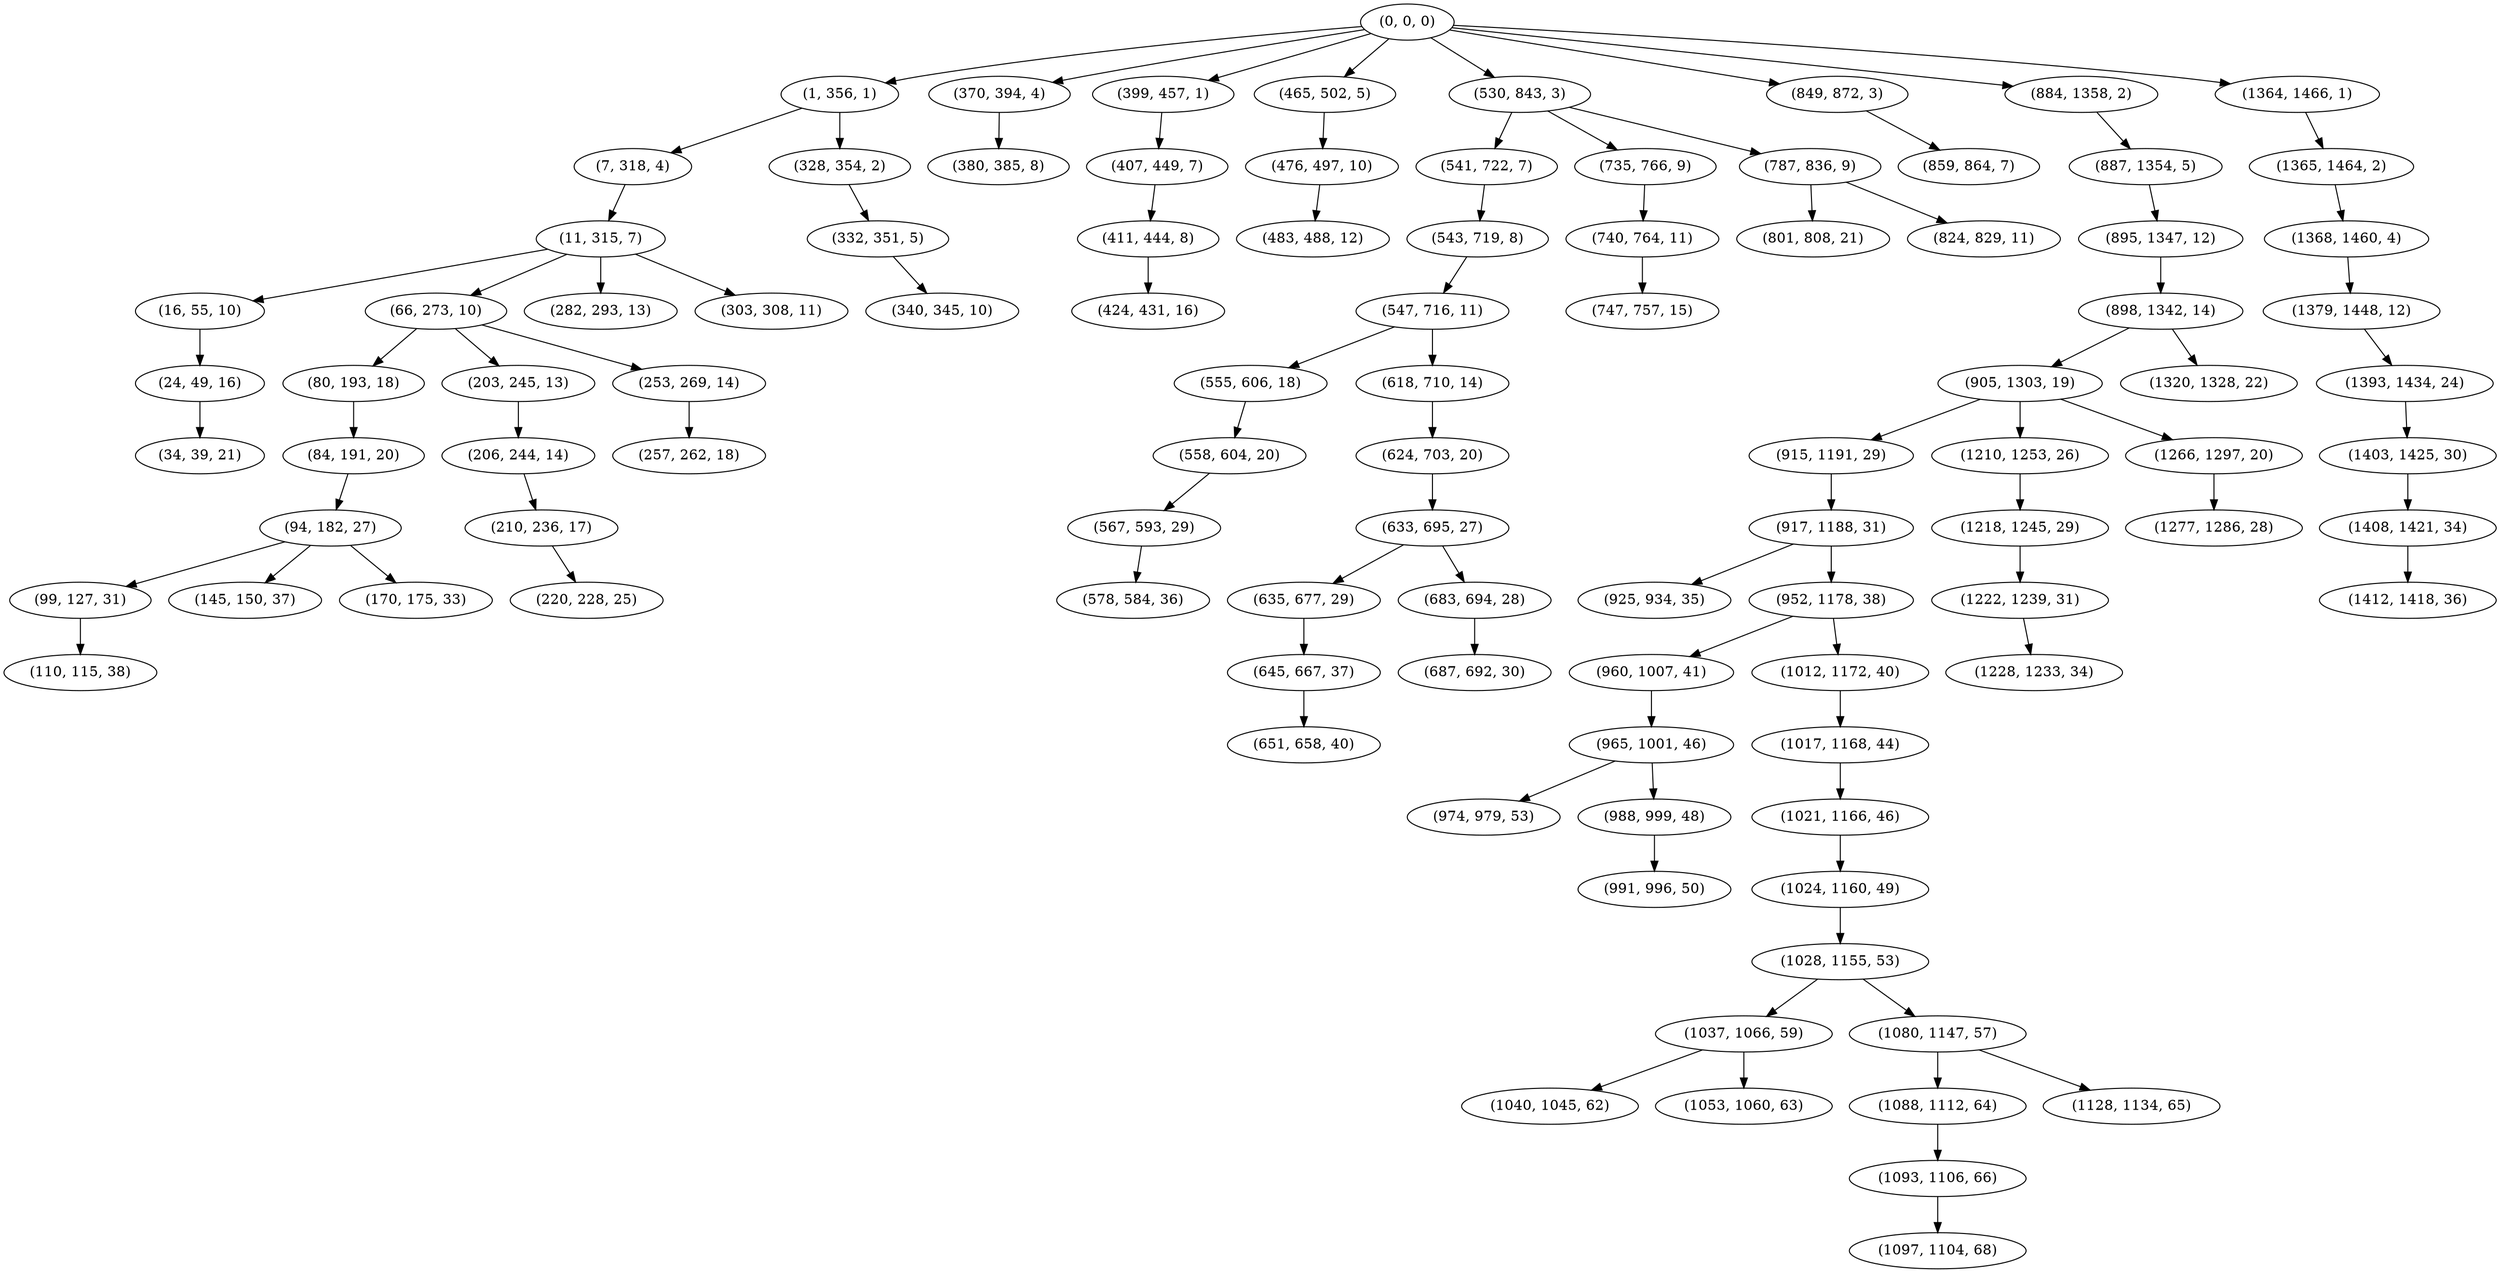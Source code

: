 digraph tree {
    "(0, 0, 0)";
    "(1, 356, 1)";
    "(7, 318, 4)";
    "(11, 315, 7)";
    "(16, 55, 10)";
    "(24, 49, 16)";
    "(34, 39, 21)";
    "(66, 273, 10)";
    "(80, 193, 18)";
    "(84, 191, 20)";
    "(94, 182, 27)";
    "(99, 127, 31)";
    "(110, 115, 38)";
    "(145, 150, 37)";
    "(170, 175, 33)";
    "(203, 245, 13)";
    "(206, 244, 14)";
    "(210, 236, 17)";
    "(220, 228, 25)";
    "(253, 269, 14)";
    "(257, 262, 18)";
    "(282, 293, 13)";
    "(303, 308, 11)";
    "(328, 354, 2)";
    "(332, 351, 5)";
    "(340, 345, 10)";
    "(370, 394, 4)";
    "(380, 385, 8)";
    "(399, 457, 1)";
    "(407, 449, 7)";
    "(411, 444, 8)";
    "(424, 431, 16)";
    "(465, 502, 5)";
    "(476, 497, 10)";
    "(483, 488, 12)";
    "(530, 843, 3)";
    "(541, 722, 7)";
    "(543, 719, 8)";
    "(547, 716, 11)";
    "(555, 606, 18)";
    "(558, 604, 20)";
    "(567, 593, 29)";
    "(578, 584, 36)";
    "(618, 710, 14)";
    "(624, 703, 20)";
    "(633, 695, 27)";
    "(635, 677, 29)";
    "(645, 667, 37)";
    "(651, 658, 40)";
    "(683, 694, 28)";
    "(687, 692, 30)";
    "(735, 766, 9)";
    "(740, 764, 11)";
    "(747, 757, 15)";
    "(787, 836, 9)";
    "(801, 808, 21)";
    "(824, 829, 11)";
    "(849, 872, 3)";
    "(859, 864, 7)";
    "(884, 1358, 2)";
    "(887, 1354, 5)";
    "(895, 1347, 12)";
    "(898, 1342, 14)";
    "(905, 1303, 19)";
    "(915, 1191, 29)";
    "(917, 1188, 31)";
    "(925, 934, 35)";
    "(952, 1178, 38)";
    "(960, 1007, 41)";
    "(965, 1001, 46)";
    "(974, 979, 53)";
    "(988, 999, 48)";
    "(991, 996, 50)";
    "(1012, 1172, 40)";
    "(1017, 1168, 44)";
    "(1021, 1166, 46)";
    "(1024, 1160, 49)";
    "(1028, 1155, 53)";
    "(1037, 1066, 59)";
    "(1040, 1045, 62)";
    "(1053, 1060, 63)";
    "(1080, 1147, 57)";
    "(1088, 1112, 64)";
    "(1093, 1106, 66)";
    "(1097, 1104, 68)";
    "(1128, 1134, 65)";
    "(1210, 1253, 26)";
    "(1218, 1245, 29)";
    "(1222, 1239, 31)";
    "(1228, 1233, 34)";
    "(1266, 1297, 20)";
    "(1277, 1286, 28)";
    "(1320, 1328, 22)";
    "(1364, 1466, 1)";
    "(1365, 1464, 2)";
    "(1368, 1460, 4)";
    "(1379, 1448, 12)";
    "(1393, 1434, 24)";
    "(1403, 1425, 30)";
    "(1408, 1421, 34)";
    "(1412, 1418, 36)";
    "(0, 0, 0)" -> "(1, 356, 1)";
    "(0, 0, 0)" -> "(370, 394, 4)";
    "(0, 0, 0)" -> "(399, 457, 1)";
    "(0, 0, 0)" -> "(465, 502, 5)";
    "(0, 0, 0)" -> "(530, 843, 3)";
    "(0, 0, 0)" -> "(849, 872, 3)";
    "(0, 0, 0)" -> "(884, 1358, 2)";
    "(0, 0, 0)" -> "(1364, 1466, 1)";
    "(1, 356, 1)" -> "(7, 318, 4)";
    "(1, 356, 1)" -> "(328, 354, 2)";
    "(7, 318, 4)" -> "(11, 315, 7)";
    "(11, 315, 7)" -> "(16, 55, 10)";
    "(11, 315, 7)" -> "(66, 273, 10)";
    "(11, 315, 7)" -> "(282, 293, 13)";
    "(11, 315, 7)" -> "(303, 308, 11)";
    "(16, 55, 10)" -> "(24, 49, 16)";
    "(24, 49, 16)" -> "(34, 39, 21)";
    "(66, 273, 10)" -> "(80, 193, 18)";
    "(66, 273, 10)" -> "(203, 245, 13)";
    "(66, 273, 10)" -> "(253, 269, 14)";
    "(80, 193, 18)" -> "(84, 191, 20)";
    "(84, 191, 20)" -> "(94, 182, 27)";
    "(94, 182, 27)" -> "(99, 127, 31)";
    "(94, 182, 27)" -> "(145, 150, 37)";
    "(94, 182, 27)" -> "(170, 175, 33)";
    "(99, 127, 31)" -> "(110, 115, 38)";
    "(203, 245, 13)" -> "(206, 244, 14)";
    "(206, 244, 14)" -> "(210, 236, 17)";
    "(210, 236, 17)" -> "(220, 228, 25)";
    "(253, 269, 14)" -> "(257, 262, 18)";
    "(328, 354, 2)" -> "(332, 351, 5)";
    "(332, 351, 5)" -> "(340, 345, 10)";
    "(370, 394, 4)" -> "(380, 385, 8)";
    "(399, 457, 1)" -> "(407, 449, 7)";
    "(407, 449, 7)" -> "(411, 444, 8)";
    "(411, 444, 8)" -> "(424, 431, 16)";
    "(465, 502, 5)" -> "(476, 497, 10)";
    "(476, 497, 10)" -> "(483, 488, 12)";
    "(530, 843, 3)" -> "(541, 722, 7)";
    "(530, 843, 3)" -> "(735, 766, 9)";
    "(530, 843, 3)" -> "(787, 836, 9)";
    "(541, 722, 7)" -> "(543, 719, 8)";
    "(543, 719, 8)" -> "(547, 716, 11)";
    "(547, 716, 11)" -> "(555, 606, 18)";
    "(547, 716, 11)" -> "(618, 710, 14)";
    "(555, 606, 18)" -> "(558, 604, 20)";
    "(558, 604, 20)" -> "(567, 593, 29)";
    "(567, 593, 29)" -> "(578, 584, 36)";
    "(618, 710, 14)" -> "(624, 703, 20)";
    "(624, 703, 20)" -> "(633, 695, 27)";
    "(633, 695, 27)" -> "(635, 677, 29)";
    "(633, 695, 27)" -> "(683, 694, 28)";
    "(635, 677, 29)" -> "(645, 667, 37)";
    "(645, 667, 37)" -> "(651, 658, 40)";
    "(683, 694, 28)" -> "(687, 692, 30)";
    "(735, 766, 9)" -> "(740, 764, 11)";
    "(740, 764, 11)" -> "(747, 757, 15)";
    "(787, 836, 9)" -> "(801, 808, 21)";
    "(787, 836, 9)" -> "(824, 829, 11)";
    "(849, 872, 3)" -> "(859, 864, 7)";
    "(884, 1358, 2)" -> "(887, 1354, 5)";
    "(887, 1354, 5)" -> "(895, 1347, 12)";
    "(895, 1347, 12)" -> "(898, 1342, 14)";
    "(898, 1342, 14)" -> "(905, 1303, 19)";
    "(898, 1342, 14)" -> "(1320, 1328, 22)";
    "(905, 1303, 19)" -> "(915, 1191, 29)";
    "(905, 1303, 19)" -> "(1210, 1253, 26)";
    "(905, 1303, 19)" -> "(1266, 1297, 20)";
    "(915, 1191, 29)" -> "(917, 1188, 31)";
    "(917, 1188, 31)" -> "(925, 934, 35)";
    "(917, 1188, 31)" -> "(952, 1178, 38)";
    "(952, 1178, 38)" -> "(960, 1007, 41)";
    "(952, 1178, 38)" -> "(1012, 1172, 40)";
    "(960, 1007, 41)" -> "(965, 1001, 46)";
    "(965, 1001, 46)" -> "(974, 979, 53)";
    "(965, 1001, 46)" -> "(988, 999, 48)";
    "(988, 999, 48)" -> "(991, 996, 50)";
    "(1012, 1172, 40)" -> "(1017, 1168, 44)";
    "(1017, 1168, 44)" -> "(1021, 1166, 46)";
    "(1021, 1166, 46)" -> "(1024, 1160, 49)";
    "(1024, 1160, 49)" -> "(1028, 1155, 53)";
    "(1028, 1155, 53)" -> "(1037, 1066, 59)";
    "(1028, 1155, 53)" -> "(1080, 1147, 57)";
    "(1037, 1066, 59)" -> "(1040, 1045, 62)";
    "(1037, 1066, 59)" -> "(1053, 1060, 63)";
    "(1080, 1147, 57)" -> "(1088, 1112, 64)";
    "(1080, 1147, 57)" -> "(1128, 1134, 65)";
    "(1088, 1112, 64)" -> "(1093, 1106, 66)";
    "(1093, 1106, 66)" -> "(1097, 1104, 68)";
    "(1210, 1253, 26)" -> "(1218, 1245, 29)";
    "(1218, 1245, 29)" -> "(1222, 1239, 31)";
    "(1222, 1239, 31)" -> "(1228, 1233, 34)";
    "(1266, 1297, 20)" -> "(1277, 1286, 28)";
    "(1364, 1466, 1)" -> "(1365, 1464, 2)";
    "(1365, 1464, 2)" -> "(1368, 1460, 4)";
    "(1368, 1460, 4)" -> "(1379, 1448, 12)";
    "(1379, 1448, 12)" -> "(1393, 1434, 24)";
    "(1393, 1434, 24)" -> "(1403, 1425, 30)";
    "(1403, 1425, 30)" -> "(1408, 1421, 34)";
    "(1408, 1421, 34)" -> "(1412, 1418, 36)";
}
